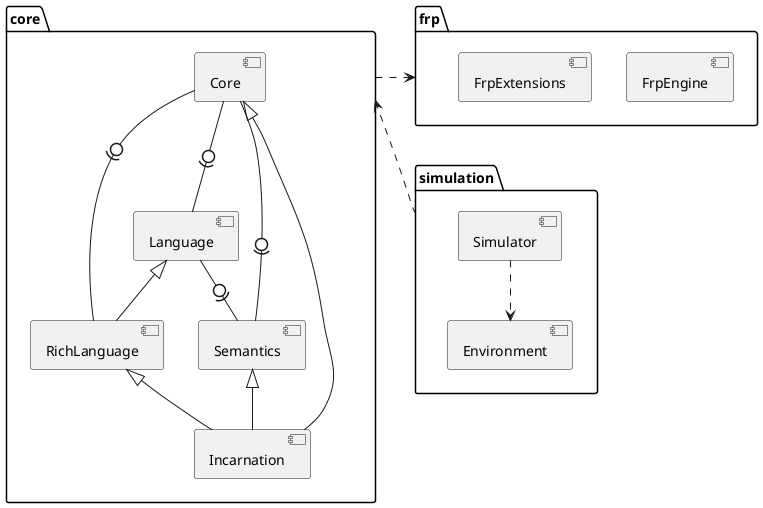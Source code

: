@startuml

' left to right direction

package core {
  component Core
  component Language
  component RichLanguage
  component Semantics
  component Incarnation

  Core -0)- Language
  Core -0)- Semantics
  Core -0)- RichLanguage
  Language <|-- RichLanguage
  Language -0)- Semantics
  Core <|-- Incarnation
  RichLanguage <|-- Incarnation
  Semantics <|-- Incarnation
}

package frp {
  component FrpEngine
  component FrpExtensions
}

package simulation {
  component Simulator
  component Environment

  Simulator ..> Environment
}

core .right.> frp
simulation .up.> core

@enduml